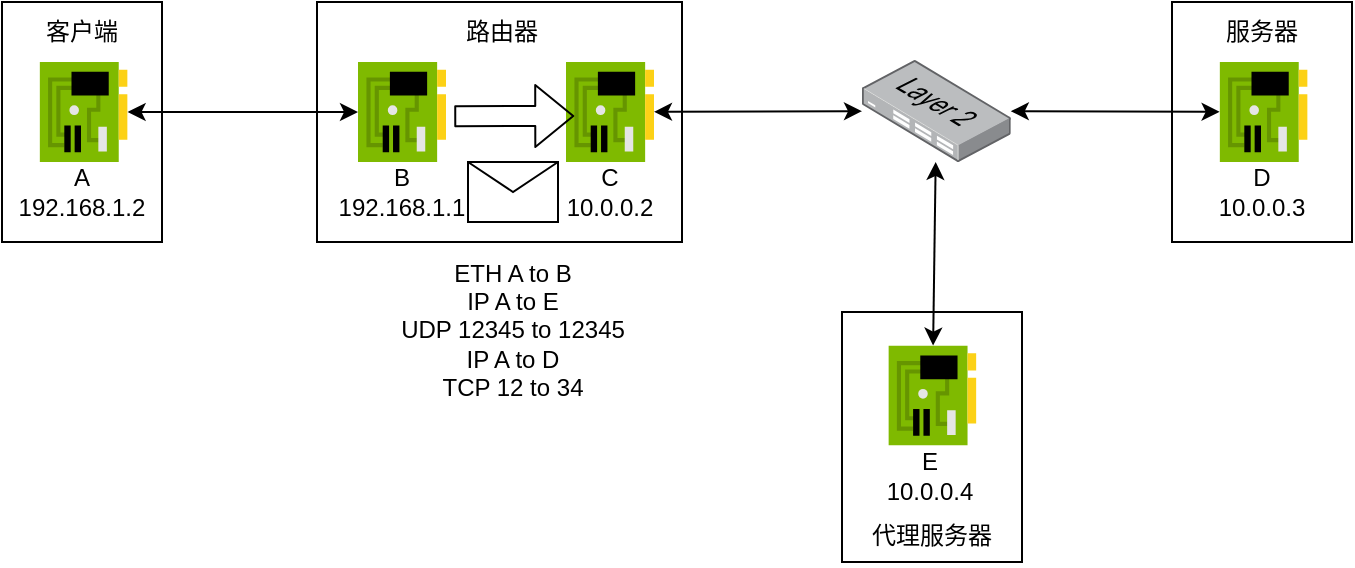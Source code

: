 <mxfile scale="4" border="0">
    <diagram id="0X3G2N7tNAbBKsN83A1v" name="Page-1">
        <mxGraphModel dx="1098" dy="454" grid="1" gridSize="10" guides="1" tooltips="1" connect="1" arrows="1" fold="1" page="1" pageScale="1" pageWidth="827" pageHeight="1169" math="0" shadow="0">
            <root>
                <mxCell id="0"/>
                <mxCell id="1" parent="0"/>
                <mxCell id="30" value="" style="rounded=0;whiteSpace=wrap;html=1;" vertex="1" parent="1">
                    <mxGeometry x="645" y="303" width="90" height="120" as="geometry"/>
                </mxCell>
                <mxCell id="31" value="" style="rounded=0;whiteSpace=wrap;html=1;" vertex="1" parent="1">
                    <mxGeometry x="480" y="458" width="90" height="125" as="geometry"/>
                </mxCell>
                <mxCell id="32" value="" style="rounded=0;whiteSpace=wrap;html=1;" vertex="1" parent="1">
                    <mxGeometry x="217.5" y="303" width="182.5" height="120" as="geometry"/>
                </mxCell>
                <mxCell id="33" value="" style="rounded=0;whiteSpace=wrap;html=1;" vertex="1" parent="1">
                    <mxGeometry x="60" y="303" width="80" height="120" as="geometry"/>
                </mxCell>
                <mxCell id="34" value="客户端" style="text;html=1;strokeColor=none;fillColor=none;align=center;verticalAlign=middle;whiteSpace=wrap;rounded=0;" vertex="1" parent="1">
                    <mxGeometry x="60" y="303" width="80" height="30" as="geometry"/>
                </mxCell>
                <mxCell id="35" value="" style="sketch=0;aspect=fixed;html=1;points=[];align=center;image;fontSize=12;image=img/lib/mscae/NetworkInterfaceCard.svg;" vertex="1" parent="1">
                    <mxGeometry x="238.0" y="333" width="44" height="50" as="geometry"/>
                </mxCell>
                <mxCell id="36" value="" style="sketch=0;aspect=fixed;html=1;points=[];align=center;image;fontSize=12;image=img/lib/mscae/NetworkInterfaceCard.svg;" vertex="1" parent="1">
                    <mxGeometry x="78.8" y="333" width="44" height="50" as="geometry"/>
                </mxCell>
                <mxCell id="37" value="A&lt;br&gt;192.168.1.2" style="text;html=1;strokeColor=none;fillColor=none;align=center;verticalAlign=middle;whiteSpace=wrap;rounded=0;" vertex="1" parent="1">
                    <mxGeometry x="60" y="383" width="80" height="30" as="geometry"/>
                </mxCell>
                <mxCell id="38" value="路由器" style="text;html=1;strokeColor=none;fillColor=none;align=center;verticalAlign=middle;whiteSpace=wrap;rounded=0;" vertex="1" parent="1">
                    <mxGeometry x="270" y="303" width="80" height="30" as="geometry"/>
                </mxCell>
                <mxCell id="39" value="B&lt;br&gt;192.168.1.1" style="text;html=1;strokeColor=none;fillColor=none;align=center;verticalAlign=middle;whiteSpace=wrap;rounded=0;" vertex="1" parent="1">
                    <mxGeometry x="220" y="383" width="80" height="30" as="geometry"/>
                </mxCell>
                <mxCell id="40" value="" style="endArrow=classic;startArrow=classic;html=1;" edge="1" parent="1" source="36" target="35">
                    <mxGeometry width="50" height="50" relative="1" as="geometry">
                        <mxPoint x="380" y="323" as="sourcePoint"/>
                        <mxPoint x="430" y="273" as="targetPoint"/>
                    </mxGeometry>
                </mxCell>
                <mxCell id="41" value="" style="sketch=0;aspect=fixed;html=1;points=[];align=center;image;fontSize=12;image=img/lib/mscae/NetworkInterfaceCard.svg;" vertex="1" parent="1">
                    <mxGeometry x="342.0" y="333" width="44" height="50" as="geometry"/>
                </mxCell>
                <mxCell id="42" value="C&lt;br&gt;10.0.0.2" style="text;html=1;strokeColor=none;fillColor=none;align=center;verticalAlign=middle;whiteSpace=wrap;rounded=0;" vertex="1" parent="1">
                    <mxGeometry x="324" y="383" width="80" height="30" as="geometry"/>
                </mxCell>
                <mxCell id="43" value="服务器" style="text;html=1;strokeColor=none;fillColor=none;align=center;verticalAlign=middle;whiteSpace=wrap;rounded=0;" vertex="1" parent="1">
                    <mxGeometry x="650" y="303" width="80" height="30" as="geometry"/>
                </mxCell>
                <mxCell id="44" value="" style="sketch=0;aspect=fixed;html=1;points=[];align=center;image;fontSize=12;image=img/lib/mscae/NetworkInterfaceCard.svg;" vertex="1" parent="1">
                    <mxGeometry x="668.8" y="333" width="44" height="50" as="geometry"/>
                </mxCell>
                <mxCell id="45" value="D&lt;br&gt;10.0.0.3" style="text;html=1;strokeColor=none;fillColor=none;align=center;verticalAlign=middle;whiteSpace=wrap;rounded=0;" vertex="1" parent="1">
                    <mxGeometry x="650" y="383" width="80" height="30" as="geometry"/>
                </mxCell>
                <mxCell id="46" value="" style="endArrow=classic;startArrow=classic;html=1;" edge="1" parent="1" source="41" target="47">
                    <mxGeometry width="50" height="50" relative="1" as="geometry">
                        <mxPoint x="610" y="373" as="sourcePoint"/>
                        <mxPoint x="430" y="233" as="targetPoint"/>
                    </mxGeometry>
                </mxCell>
                <mxCell id="47" value="" style="points=[];aspect=fixed;html=1;align=center;shadow=0;dashed=0;image;image=img/lib/allied_telesis/switch/Switch_24_port_L2.svg;" vertex="1" parent="1">
                    <mxGeometry x="490" y="332" width="74.4" height="51" as="geometry"/>
                </mxCell>
                <mxCell id="48" value="" style="endArrow=classic;startArrow=classic;html=1;" edge="1" parent="1" source="47" target="44">
                    <mxGeometry width="50" height="50" relative="1" as="geometry">
                        <mxPoint x="540" y="283.323" as="sourcePoint"/>
                        <mxPoint x="644" y="283.004" as="targetPoint"/>
                    </mxGeometry>
                </mxCell>
                <mxCell id="49" value="代理服务器" style="text;html=1;strokeColor=none;fillColor=none;align=center;verticalAlign=middle;whiteSpace=wrap;rounded=0;" vertex="1" parent="1">
                    <mxGeometry x="485.2" y="554.8" width="80" height="30" as="geometry"/>
                </mxCell>
                <mxCell id="50" value="" style="sketch=0;aspect=fixed;html=1;points=[];align=center;image;fontSize=12;image=img/lib/mscae/NetworkInterfaceCard.svg;" vertex="1" parent="1">
                    <mxGeometry x="503.2" y="474.8" width="44" height="50" as="geometry"/>
                </mxCell>
                <mxCell id="51" value="E&lt;br&gt;10.0.0.4" style="text;html=1;strokeColor=none;fillColor=none;align=center;verticalAlign=middle;whiteSpace=wrap;rounded=0;" vertex="1" parent="1">
                    <mxGeometry x="484.4" y="524.8" width="80" height="30" as="geometry"/>
                </mxCell>
                <mxCell id="52" value="" style="endArrow=classic;startArrow=classic;html=1;" edge="1" parent="1" source="47" target="50">
                    <mxGeometry width="50" height="50" relative="1" as="geometry">
                        <mxPoint x="530.0" y="433.004" as="sourcePoint"/>
                        <mxPoint x="634.4" y="433.323" as="targetPoint"/>
                    </mxGeometry>
                </mxCell>
                <mxCell id="27" value="" style="shape=message;html=1;html=1;outlineConnect=0;labelPosition=center;verticalLabelPosition=bottom;align=center;verticalAlign=top;" parent="1" vertex="1">
                    <mxGeometry x="293" y="383" width="45" height="30" as="geometry"/>
                </mxCell>
                <mxCell id="28" value="" style="shape=flexArrow;endArrow=classic;html=1;" parent="1" edge="1">
                    <mxGeometry width="50" height="50" relative="1" as="geometry">
                        <mxPoint x="286.13" y="360.1" as="sourcePoint"/>
                        <mxPoint x="346.13" y="360.0" as="targetPoint"/>
                    </mxGeometry>
                </mxCell>
                <mxCell id="29" value="ETH A to B&lt;br&gt;IP A to E&lt;br&gt;UDP 12345 to 12345&lt;br&gt;IP A to D&lt;br&gt;TCP 12 to 34" style="text;html=1;strokeColor=none;fillColor=none;align=center;verticalAlign=middle;whiteSpace=wrap;rounded=0;" parent="1" vertex="1">
                    <mxGeometry x="254.87" y="423" width="121.25" height="88.2" as="geometry"/>
                </mxCell>
            </root>
        </mxGraphModel>
    </diagram>
</mxfile>